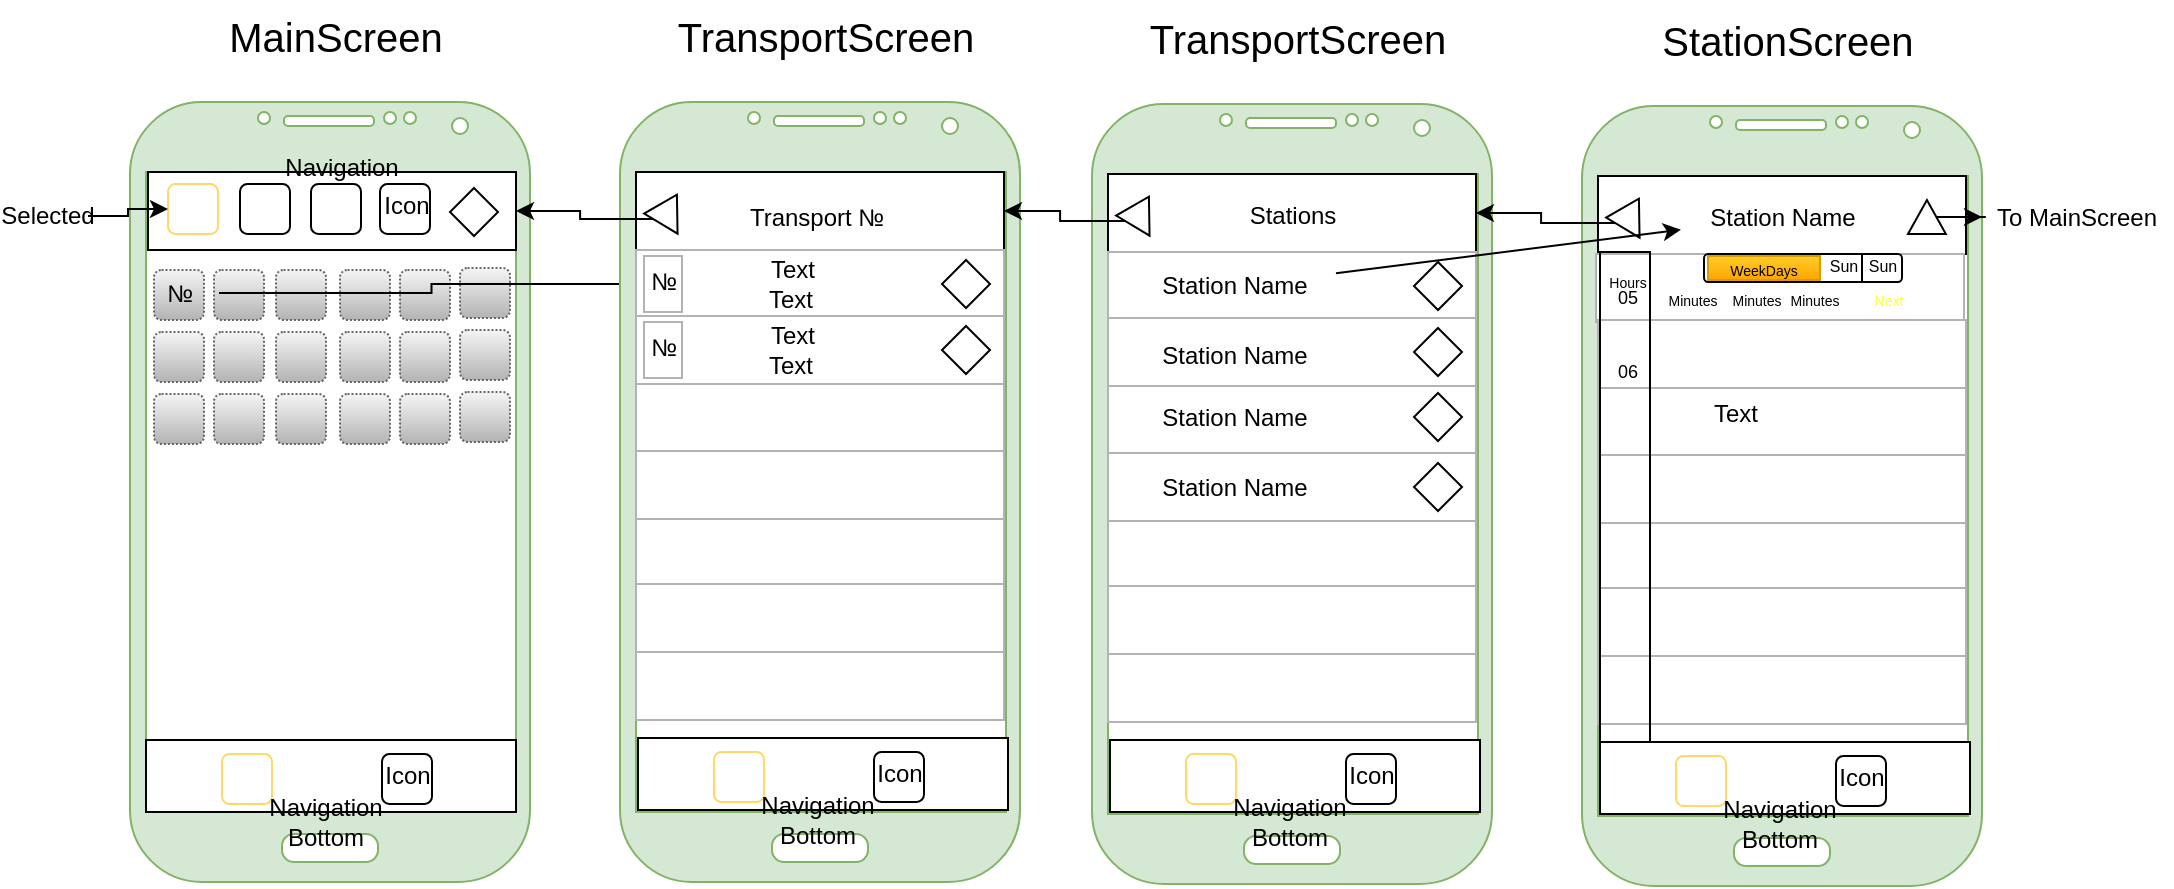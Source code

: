 <mxfile version="13.7.9" type="device"><diagram id="E5ir-mPX3QgZNceRJ-S8" name="Page-1"><mxGraphModel dx="1483" dy="829" grid="1" gridSize="1" guides="1" tooltips="1" connect="1" arrows="1" fold="1" page="1" pageScale="1" pageWidth="3300" pageHeight="4681" math="0" shadow="0"><root><mxCell id="0"/><mxCell id="1" parent="0"/><mxCell id="K2T8t5bSGBGsgU5qHJ7f-1" value="" style="verticalLabelPosition=bottom;verticalAlign=top;html=1;shadow=0;dashed=0;strokeWidth=1;shape=mxgraph.android.phone2;fillColor=#d5e8d4;strokeColor=#82b366;" vertex="1" parent="1"><mxGeometry x="105" y="94" width="200" height="390" as="geometry"/></mxCell><mxCell id="K2T8t5bSGBGsgU5qHJ7f-4" value="&lt;font style=&quot;font-size: 20px&quot;&gt;MainScreen&lt;/font&gt;" style="text;html=1;strokeColor=none;fillColor=none;align=center;verticalAlign=middle;whiteSpace=wrap;rounded=0;" vertex="1" parent="1"><mxGeometry x="128" y="43" width="160" height="36" as="geometry"/></mxCell><mxCell id="K2T8t5bSGBGsgU5qHJ7f-5" value="" style="rounded=0;whiteSpace=wrap;html=1;" vertex="1" parent="1"><mxGeometry x="114" y="129" width="184" height="39" as="geometry"/></mxCell><mxCell id="K2T8t5bSGBGsgU5qHJ7f-6" value="" style="rounded=0;whiteSpace=wrap;html=1;" vertex="1" parent="1"><mxGeometry x="113" y="413" width="185" height="36" as="geometry"/></mxCell><mxCell id="K2T8t5bSGBGsgU5qHJ7f-7" value="" style="rounded=1;whiteSpace=wrap;html=1;" vertex="1" parent="1"><mxGeometry x="160" y="135" width="25" height="25" as="geometry"/></mxCell><mxCell id="K2T8t5bSGBGsgU5qHJ7f-8" value="" style="rounded=1;whiteSpace=wrap;html=1;strokeColor=#FFD966;" vertex="1" parent="1"><mxGeometry x="124" y="135" width="25" height="25" as="geometry"/></mxCell><mxCell id="K2T8t5bSGBGsgU5qHJ7f-11" value="&lt;span style=&quot;color: rgba(0 , 0 , 0 , 0) ; font-family: monospace ; font-size: 0px&quot;&gt;%3CmxGraphModel%3E%3Croot%3E%3CmxCell%20id%3D%220%22%2F%3E%3CmxCell%20id%3D%221%22%20parent%3D%220%22%2F%3E%3CmxCell%20id%3D%222%22%20value%3D%22%22%20style%3D%22rounded%3D1%3BwhiteSpace%3Dwrap%3Bhtml%3D1%3B%22%20vertex%3D%221%22%20parent%3D%221%22%3E%3CmxGeometry%20x%3D%22393%22%20y%3D%22283%22%20width%3D%2225%22%20height%3D%2225%22%20as%3D%22geometry%22%2F%3E%3C%2FmxCell%3E%3C%2Froot%3E%3C%2FmxGraphModel%3E&lt;/span&gt;" style="rounded=1;whiteSpace=wrap;html=1;" vertex="1" parent="1"><mxGeometry x="195.5" y="135" width="25" height="25" as="geometry"/></mxCell><mxCell id="K2T8t5bSGBGsgU5qHJ7f-13" value="" style="rounded=1;whiteSpace=wrap;html=1;" vertex="1" parent="1"><mxGeometry x="230" y="135" width="25" height="25" as="geometry"/></mxCell><mxCell id="K2T8t5bSGBGsgU5qHJ7f-15" value="Navigation" style="text;html=1;strokeColor=none;fillColor=none;align=center;verticalAlign=middle;whiteSpace=wrap;rounded=0;" vertex="1" parent="1"><mxGeometry x="191" y="117" width="40" height="20" as="geometry"/></mxCell><mxCell id="K2T8t5bSGBGsgU5qHJ7f-17" value="Icon" style="text;html=1;strokeColor=none;fillColor=none;align=center;verticalAlign=middle;whiteSpace=wrap;rounded=0;" vertex="1" parent="1"><mxGeometry x="224" y="140" width="39" height="12" as="geometry"/></mxCell><mxCell id="K2T8t5bSGBGsgU5qHJ7f-20" value="" style="rounded=1;whiteSpace=wrap;html=1;strokeColor=#FFD966;" vertex="1" parent="1"><mxGeometry x="151" y="420" width="25" height="25" as="geometry"/></mxCell><mxCell id="K2T8t5bSGBGsgU5qHJ7f-21" value="" style="rounded=1;whiteSpace=wrap;html=1;" vertex="1" parent="1"><mxGeometry x="231" y="420" width="25" height="25" as="geometry"/></mxCell><mxCell id="K2T8t5bSGBGsgU5qHJ7f-22" value="Navigation Bottom" style="text;html=1;strokeColor=none;fillColor=none;align=center;verticalAlign=middle;whiteSpace=wrap;rounded=0;" vertex="1" parent="1"><mxGeometry x="183" y="444" width="40" height="20" as="geometry"/></mxCell><mxCell id="K2T8t5bSGBGsgU5qHJ7f-23" value="Icon" style="text;html=1;strokeColor=none;fillColor=none;align=center;verticalAlign=middle;whiteSpace=wrap;rounded=0;" vertex="1" parent="1"><mxGeometry x="230" y="425" width="28" height="12" as="geometry"/></mxCell><mxCell id="K2T8t5bSGBGsgU5qHJ7f-25" value="" style="rounded=1;whiteSpace=wrap;html=1;dashed=1;dashPattern=1 1;fillColor=#f5f5f5;strokeColor=#666666;gradientColor=#b3b3b3;" vertex="1" parent="1"><mxGeometry x="117" y="178" width="25" height="25" as="geometry"/></mxCell><mxCell id="K2T8t5bSGBGsgU5qHJ7f-26" value="" style="rounded=1;whiteSpace=wrap;html=1;dashed=1;dashPattern=1 1;fillColor=#f5f5f5;strokeColor=#666666;gradientColor=#b3b3b3;" vertex="1" parent="1"><mxGeometry x="147" y="178" width="25" height="25" as="geometry"/></mxCell><mxCell id="K2T8t5bSGBGsgU5qHJ7f-27" value="" style="rounded=1;whiteSpace=wrap;html=1;dashed=1;dashPattern=1 1;fillColor=#f5f5f5;strokeColor=#666666;gradientColor=#b3b3b3;" vertex="1" parent="1"><mxGeometry x="178" y="178" width="25" height="25" as="geometry"/></mxCell><mxCell id="K2T8t5bSGBGsgU5qHJ7f-28" value="" style="rounded=1;whiteSpace=wrap;html=1;dashed=1;dashPattern=1 1;fillColor=#f5f5f5;strokeColor=#666666;gradientColor=#b3b3b3;" vertex="1" parent="1"><mxGeometry x="210" y="178" width="25" height="25" as="geometry"/></mxCell><mxCell id="K2T8t5bSGBGsgU5qHJ7f-29" value="" style="rounded=1;whiteSpace=wrap;html=1;dashed=1;dashPattern=1 1;fillColor=#f5f5f5;strokeColor=#666666;gradientColor=#b3b3b3;" vertex="1" parent="1"><mxGeometry x="240" y="178" width="25" height="25" as="geometry"/></mxCell><mxCell id="K2T8t5bSGBGsgU5qHJ7f-30" value="" style="rounded=1;whiteSpace=wrap;html=1;dashed=1;dashPattern=1 1;fillColor=#f5f5f5;strokeColor=#666666;gradientColor=#b3b3b3;" vertex="1" parent="1"><mxGeometry x="270" y="177" width="25" height="25" as="geometry"/></mxCell><mxCell id="K2T8t5bSGBGsgU5qHJ7f-31" value="" style="rounded=1;whiteSpace=wrap;html=1;dashed=1;dashPattern=1 1;fillColor=#f5f5f5;strokeColor=#666666;gradientColor=#b3b3b3;" vertex="1" parent="1"><mxGeometry x="117" y="209" width="25" height="25" as="geometry"/></mxCell><mxCell id="K2T8t5bSGBGsgU5qHJ7f-32" value="" style="rounded=1;whiteSpace=wrap;html=1;dashed=1;dashPattern=1 1;fillColor=#f5f5f5;strokeColor=#666666;gradientColor=#b3b3b3;" vertex="1" parent="1"><mxGeometry x="147" y="209" width="25" height="25" as="geometry"/></mxCell><mxCell id="K2T8t5bSGBGsgU5qHJ7f-33" value="" style="rounded=1;whiteSpace=wrap;html=1;dashed=1;dashPattern=1 1;fillColor=#f5f5f5;strokeColor=#666666;gradientColor=#b3b3b3;" vertex="1" parent="1"><mxGeometry x="178" y="209" width="25" height="25" as="geometry"/></mxCell><mxCell id="K2T8t5bSGBGsgU5qHJ7f-34" value="" style="rounded=1;whiteSpace=wrap;html=1;dashed=1;dashPattern=1 1;fillColor=#f5f5f5;strokeColor=#666666;gradientColor=#b3b3b3;" vertex="1" parent="1"><mxGeometry x="210" y="209" width="25" height="25" as="geometry"/></mxCell><mxCell id="K2T8t5bSGBGsgU5qHJ7f-35" value="" style="rounded=1;whiteSpace=wrap;html=1;dashed=1;dashPattern=1 1;fillColor=#f5f5f5;strokeColor=#666666;gradientColor=#b3b3b3;" vertex="1" parent="1"><mxGeometry x="240" y="209" width="25" height="25" as="geometry"/></mxCell><mxCell id="K2T8t5bSGBGsgU5qHJ7f-36" value="" style="rounded=1;whiteSpace=wrap;html=1;dashed=1;dashPattern=1 1;fillColor=#f5f5f5;strokeColor=#666666;gradientColor=#b3b3b3;" vertex="1" parent="1"><mxGeometry x="270" y="208" width="25" height="25" as="geometry"/></mxCell><mxCell id="K2T8t5bSGBGsgU5qHJ7f-37" value="" style="rounded=1;whiteSpace=wrap;html=1;dashed=1;dashPattern=1 1;fillColor=#f5f5f5;strokeColor=#666666;gradientColor=#b3b3b3;" vertex="1" parent="1"><mxGeometry x="117" y="240" width="25" height="25" as="geometry"/></mxCell><mxCell id="K2T8t5bSGBGsgU5qHJ7f-38" value="" style="rounded=1;whiteSpace=wrap;html=1;dashed=1;dashPattern=1 1;fillColor=#f5f5f5;strokeColor=#666666;gradientColor=#b3b3b3;" vertex="1" parent="1"><mxGeometry x="147" y="240" width="25" height="25" as="geometry"/></mxCell><mxCell id="K2T8t5bSGBGsgU5qHJ7f-39" value="" style="rounded=1;whiteSpace=wrap;html=1;dashed=1;dashPattern=1 1;fillColor=#f5f5f5;strokeColor=#666666;gradientColor=#b3b3b3;" vertex="1" parent="1"><mxGeometry x="178" y="240" width="25" height="25" as="geometry"/></mxCell><mxCell id="K2T8t5bSGBGsgU5qHJ7f-40" value="" style="rounded=1;whiteSpace=wrap;html=1;dashed=1;dashPattern=1 1;fillColor=#f5f5f5;strokeColor=#666666;gradientColor=#b3b3b3;" vertex="1" parent="1"><mxGeometry x="210" y="240" width="25" height="25" as="geometry"/></mxCell><mxCell id="K2T8t5bSGBGsgU5qHJ7f-41" value="" style="rounded=1;whiteSpace=wrap;html=1;dashed=1;dashPattern=1 1;fillColor=#f5f5f5;strokeColor=#666666;gradientColor=#b3b3b3;" vertex="1" parent="1"><mxGeometry x="240" y="240" width="25" height="25" as="geometry"/></mxCell><mxCell id="K2T8t5bSGBGsgU5qHJ7f-42" value="" style="rounded=1;whiteSpace=wrap;html=1;dashed=1;dashPattern=1 1;fillColor=#f5f5f5;strokeColor=#666666;gradientColor=#b3b3b3;" vertex="1" parent="1"><mxGeometry x="270" y="239" width="25" height="25" as="geometry"/></mxCell><mxCell id="K2T8t5bSGBGsgU5qHJ7f-74" style="edgeStyle=orthogonalEdgeStyle;rounded=0;orthogonalLoop=1;jettySize=auto;html=1;exitX=1;exitY=0.5;exitDx=0;exitDy=0;" edge="1" parent="1" source="K2T8t5bSGBGsgU5qHJ7f-43" target="K2T8t5bSGBGsgU5qHJ7f-70"><mxGeometry relative="1" as="geometry"/></mxCell><mxCell id="K2T8t5bSGBGsgU5qHJ7f-43" value="№" style="text;html=1;strokeColor=none;fillColor=none;align=center;verticalAlign=middle;whiteSpace=wrap;rounded=0;dashed=1;dashPattern=1 1;" vertex="1" parent="1"><mxGeometry x="109.5" y="179.5" width="40" height="20" as="geometry"/></mxCell><mxCell id="K2T8t5bSGBGsgU5qHJ7f-45" style="edgeStyle=orthogonalEdgeStyle;rounded=0;orthogonalLoop=1;jettySize=auto;html=1;" edge="1" parent="1" source="K2T8t5bSGBGsgU5qHJ7f-44" target="K2T8t5bSGBGsgU5qHJ7f-8"><mxGeometry relative="1" as="geometry"/></mxCell><mxCell id="K2T8t5bSGBGsgU5qHJ7f-44" value="Selected" style="text;html=1;strokeColor=none;fillColor=none;align=center;verticalAlign=middle;whiteSpace=wrap;rounded=0;dashed=1;dashPattern=1 1;" vertex="1" parent="1"><mxGeometry x="44" y="141" width="40" height="20" as="geometry"/></mxCell><mxCell id="K2T8t5bSGBGsgU5qHJ7f-46" value="" style="verticalLabelPosition=bottom;verticalAlign=top;html=1;shadow=0;dashed=0;strokeWidth=1;shape=mxgraph.android.phone2;fillColor=#d5e8d4;strokeColor=#82b366;" vertex="1" parent="1"><mxGeometry x="350" y="94" width="200" height="390" as="geometry"/></mxCell><mxCell id="K2T8t5bSGBGsgU5qHJ7f-47" value="" style="rounded=0;whiteSpace=wrap;html=1;" vertex="1" parent="1"><mxGeometry x="358" y="129" width="184" height="39" as="geometry"/></mxCell><mxCell id="K2T8t5bSGBGsgU5qHJ7f-54" value="" style="rounded=0;whiteSpace=wrap;html=1;" vertex="1" parent="1"><mxGeometry x="359" y="412" width="185" height="36" as="geometry"/></mxCell><mxCell id="K2T8t5bSGBGsgU5qHJ7f-55" value="" style="rounded=1;whiteSpace=wrap;html=1;strokeColor=#FFD966;" vertex="1" parent="1"><mxGeometry x="397" y="419" width="25" height="25" as="geometry"/></mxCell><mxCell id="K2T8t5bSGBGsgU5qHJ7f-56" value="" style="rounded=1;whiteSpace=wrap;html=1;" vertex="1" parent="1"><mxGeometry x="477" y="419" width="25" height="25" as="geometry"/></mxCell><mxCell id="K2T8t5bSGBGsgU5qHJ7f-57" value="Navigation Bottom" style="text;html=1;strokeColor=none;fillColor=none;align=center;verticalAlign=middle;whiteSpace=wrap;rounded=0;" vertex="1" parent="1"><mxGeometry x="429" y="443" width="40" height="20" as="geometry"/></mxCell><mxCell id="K2T8t5bSGBGsgU5qHJ7f-58" value="Icon" style="text;html=1;strokeColor=none;fillColor=none;align=center;verticalAlign=middle;whiteSpace=wrap;rounded=0;" vertex="1" parent="1"><mxGeometry x="476" y="424" width="28" height="12" as="geometry"/></mxCell><mxCell id="K2T8t5bSGBGsgU5qHJ7f-117" style="edgeStyle=orthogonalEdgeStyle;rounded=0;orthogonalLoop=1;jettySize=auto;html=1;entryX=1;entryY=0.5;entryDx=0;entryDy=0;" edge="1" parent="1" source="K2T8t5bSGBGsgU5qHJ7f-60" target="K2T8t5bSGBGsgU5qHJ7f-5"><mxGeometry relative="1" as="geometry"/></mxCell><mxCell id="K2T8t5bSGBGsgU5qHJ7f-60" value="" style="triangle;whiteSpace=wrap;html=1;rotation=60;" vertex="1" parent="1"><mxGeometry x="366" y="143" width="17.04" height="18.93" as="geometry"/></mxCell><mxCell id="K2T8t5bSGBGsgU5qHJ7f-61" value="" style="rounded=0;whiteSpace=wrap;html=1;strokeColor=#B3B3B3;" vertex="1" parent="1"><mxGeometry x="358" y="168" width="184" height="34" as="geometry"/></mxCell><mxCell id="K2T8t5bSGBGsgU5qHJ7f-63" value="" style="rounded=0;whiteSpace=wrap;html=1;strokeColor=#B3B3B3;" vertex="1" parent="1"><mxGeometry x="358" y="202" width="184" height="34" as="geometry"/></mxCell><mxCell id="K2T8t5bSGBGsgU5qHJ7f-64" value="" style="rounded=0;whiteSpace=wrap;html=1;strokeColor=#B3B3B3;" vertex="1" parent="1"><mxGeometry x="358" y="234.5" width="184" height="34" as="geometry"/></mxCell><mxCell id="K2T8t5bSGBGsgU5qHJ7f-65" value="" style="rounded=0;whiteSpace=wrap;html=1;strokeColor=#B3B3B3;" vertex="1" parent="1"><mxGeometry x="358" y="268.5" width="184" height="34" as="geometry"/></mxCell><mxCell id="K2T8t5bSGBGsgU5qHJ7f-66" value="" style="rounded=0;whiteSpace=wrap;html=1;strokeColor=#B3B3B3;" vertex="1" parent="1"><mxGeometry x="358" y="302.5" width="184" height="34" as="geometry"/></mxCell><mxCell id="K2T8t5bSGBGsgU5qHJ7f-67" value="" style="rounded=0;whiteSpace=wrap;html=1;strokeColor=#B3B3B3;" vertex="1" parent="1"><mxGeometry x="358" y="335" width="184" height="34" as="geometry"/></mxCell><mxCell id="K2T8t5bSGBGsgU5qHJ7f-68" value="" style="rounded=0;whiteSpace=wrap;html=1;strokeColor=#B3B3B3;" vertex="1" parent="1"><mxGeometry x="358" y="369" width="184" height="34" as="geometry"/></mxCell><mxCell id="K2T8t5bSGBGsgU5qHJ7f-70" value="" style="rounded=0;whiteSpace=wrap;html=1;strokeColor=#B3B3B3;" vertex="1" parent="1"><mxGeometry x="362" y="171" width="19" height="28" as="geometry"/></mxCell><mxCell id="K2T8t5bSGBGsgU5qHJ7f-71" value="Text" style="text;html=1;strokeColor=none;fillColor=none;align=center;verticalAlign=middle;whiteSpace=wrap;rounded=0;" vertex="1" parent="1"><mxGeometry x="386" y="171" width="101" height="13" as="geometry"/></mxCell><mxCell id="K2T8t5bSGBGsgU5qHJ7f-72" value="Text" style="text;html=1;strokeColor=none;fillColor=none;align=center;verticalAlign=middle;whiteSpace=wrap;rounded=0;" vertex="1" parent="1"><mxGeometry x="385" y="186" width="101" height="13" as="geometry"/></mxCell><mxCell id="K2T8t5bSGBGsgU5qHJ7f-75" value="№" style="text;html=1;strokeColor=none;fillColor=none;align=center;verticalAlign=middle;whiteSpace=wrap;rounded=0;dashed=1;dashPattern=1 1;" vertex="1" parent="1"><mxGeometry x="351.5" y="174" width="40" height="20" as="geometry"/></mxCell><mxCell id="K2T8t5bSGBGsgU5qHJ7f-78" value="" style="rhombus;whiteSpace=wrap;html=1;" vertex="1" parent="1"><mxGeometry x="265" y="137" width="24" height="24" as="geometry"/></mxCell><mxCell id="K2T8t5bSGBGsgU5qHJ7f-79" value="" style="rhombus;whiteSpace=wrap;html=1;" vertex="1" parent="1"><mxGeometry x="511" y="173" width="24" height="24" as="geometry"/></mxCell><mxCell id="K2T8t5bSGBGsgU5qHJ7f-80" value="Transport №" style="text;html=1;strokeColor=none;fillColor=none;align=center;verticalAlign=middle;whiteSpace=wrap;rounded=0;" vertex="1" parent="1"><mxGeometry x="398" y="145" width="101" height="13" as="geometry"/></mxCell><mxCell id="K2T8t5bSGBGsgU5qHJ7f-81" value="&lt;font style=&quot;font-size: 20px&quot;&gt;TransportScreen&lt;/font&gt;" style="text;html=1;strokeColor=none;fillColor=none;align=center;verticalAlign=middle;whiteSpace=wrap;rounded=0;" vertex="1" parent="1"><mxGeometry x="373" y="43" width="160" height="36" as="geometry"/></mxCell><mxCell id="K2T8t5bSGBGsgU5qHJ7f-82" value="" style="rounded=0;whiteSpace=wrap;html=1;strokeColor=#B3B3B3;" vertex="1" parent="1"><mxGeometry x="358" y="201" width="184" height="34" as="geometry"/></mxCell><mxCell id="K2T8t5bSGBGsgU5qHJ7f-83" value="" style="rounded=0;whiteSpace=wrap;html=1;strokeColor=#B3B3B3;" vertex="1" parent="1"><mxGeometry x="362" y="204" width="19" height="28" as="geometry"/></mxCell><mxCell id="K2T8t5bSGBGsgU5qHJ7f-84" value="Text" style="text;html=1;strokeColor=none;fillColor=none;align=center;verticalAlign=middle;whiteSpace=wrap;rounded=0;" vertex="1" parent="1"><mxGeometry x="386" y="204" width="101" height="13" as="geometry"/></mxCell><mxCell id="K2T8t5bSGBGsgU5qHJ7f-85" value="Text" style="text;html=1;strokeColor=none;fillColor=none;align=center;verticalAlign=middle;whiteSpace=wrap;rounded=0;" vertex="1" parent="1"><mxGeometry x="385" y="219" width="101" height="13" as="geometry"/></mxCell><mxCell id="K2T8t5bSGBGsgU5qHJ7f-86" value="№" style="text;html=1;strokeColor=none;fillColor=none;align=center;verticalAlign=middle;whiteSpace=wrap;rounded=0;dashed=1;dashPattern=1 1;" vertex="1" parent="1"><mxGeometry x="351.5" y="207" width="40" height="20" as="geometry"/></mxCell><mxCell id="K2T8t5bSGBGsgU5qHJ7f-87" value="" style="rhombus;whiteSpace=wrap;html=1;" vertex="1" parent="1"><mxGeometry x="511" y="206" width="24" height="24" as="geometry"/></mxCell><mxCell id="K2T8t5bSGBGsgU5qHJ7f-88" value="" style="verticalLabelPosition=bottom;verticalAlign=top;html=1;shadow=0;dashed=0;strokeWidth=1;shape=mxgraph.android.phone2;fillColor=#d5e8d4;strokeColor=#82b366;" vertex="1" parent="1"><mxGeometry x="586" y="95" width="200" height="390" as="geometry"/></mxCell><mxCell id="K2T8t5bSGBGsgU5qHJ7f-89" value="" style="rounded=0;whiteSpace=wrap;html=1;" vertex="1" parent="1"><mxGeometry x="594" y="130" width="184" height="39" as="geometry"/></mxCell><mxCell id="K2T8t5bSGBGsgU5qHJ7f-90" value="" style="rounded=0;whiteSpace=wrap;html=1;" vertex="1" parent="1"><mxGeometry x="595" y="413" width="185" height="36" as="geometry"/></mxCell><mxCell id="K2T8t5bSGBGsgU5qHJ7f-91" value="" style="rounded=1;whiteSpace=wrap;html=1;strokeColor=#FFD966;" vertex="1" parent="1"><mxGeometry x="633" y="420" width="25" height="25" as="geometry"/></mxCell><mxCell id="K2T8t5bSGBGsgU5qHJ7f-92" value="" style="rounded=1;whiteSpace=wrap;html=1;" vertex="1" parent="1"><mxGeometry x="713" y="420" width="25" height="25" as="geometry"/></mxCell><mxCell id="K2T8t5bSGBGsgU5qHJ7f-93" value="Navigation Bottom" style="text;html=1;strokeColor=none;fillColor=none;align=center;verticalAlign=middle;whiteSpace=wrap;rounded=0;" vertex="1" parent="1"><mxGeometry x="665" y="444" width="40" height="20" as="geometry"/></mxCell><mxCell id="K2T8t5bSGBGsgU5qHJ7f-94" value="Icon" style="text;html=1;strokeColor=none;fillColor=none;align=center;verticalAlign=middle;whiteSpace=wrap;rounded=0;" vertex="1" parent="1"><mxGeometry x="712" y="425" width="28" height="12" as="geometry"/></mxCell><mxCell id="K2T8t5bSGBGsgU5qHJ7f-116" style="edgeStyle=orthogonalEdgeStyle;rounded=0;orthogonalLoop=1;jettySize=auto;html=1;" edge="1" parent="1" source="K2T8t5bSGBGsgU5qHJ7f-95" target="K2T8t5bSGBGsgU5qHJ7f-47"><mxGeometry relative="1" as="geometry"/></mxCell><mxCell id="K2T8t5bSGBGsgU5qHJ7f-95" value="" style="triangle;whiteSpace=wrap;html=1;rotation=60;" vertex="1" parent="1"><mxGeometry x="602" y="144" width="17.04" height="18.93" as="geometry"/></mxCell><mxCell id="K2T8t5bSGBGsgU5qHJ7f-96" value="" style="rounded=0;whiteSpace=wrap;html=1;strokeColor=#B3B3B3;" vertex="1" parent="1"><mxGeometry x="594" y="169" width="184" height="34" as="geometry"/></mxCell><mxCell id="K2T8t5bSGBGsgU5qHJ7f-97" value="" style="rounded=0;whiteSpace=wrap;html=1;strokeColor=#B3B3B3;" vertex="1" parent="1"><mxGeometry x="594" y="203" width="184" height="34" as="geometry"/></mxCell><mxCell id="K2T8t5bSGBGsgU5qHJ7f-98" value="" style="rounded=0;whiteSpace=wrap;html=1;strokeColor=#B3B3B3;" vertex="1" parent="1"><mxGeometry x="594" y="235.5" width="184" height="34" as="geometry"/></mxCell><mxCell id="K2T8t5bSGBGsgU5qHJ7f-99" value="" style="rounded=0;whiteSpace=wrap;html=1;strokeColor=#B3B3B3;" vertex="1" parent="1"><mxGeometry x="594" y="269.5" width="184" height="34" as="geometry"/></mxCell><mxCell id="K2T8t5bSGBGsgU5qHJ7f-100" value="" style="rounded=0;whiteSpace=wrap;html=1;strokeColor=#B3B3B3;" vertex="1" parent="1"><mxGeometry x="594" y="303.5" width="184" height="34" as="geometry"/></mxCell><mxCell id="K2T8t5bSGBGsgU5qHJ7f-101" value="" style="rounded=0;whiteSpace=wrap;html=1;strokeColor=#B3B3B3;" vertex="1" parent="1"><mxGeometry x="594" y="336" width="184" height="34" as="geometry"/></mxCell><mxCell id="K2T8t5bSGBGsgU5qHJ7f-102" value="" style="rounded=0;whiteSpace=wrap;html=1;strokeColor=#B3B3B3;" vertex="1" parent="1"><mxGeometry x="594" y="370" width="184" height="34" as="geometry"/></mxCell><mxCell id="K2T8t5bSGBGsgU5qHJ7f-107" value="" style="rhombus;whiteSpace=wrap;html=1;" vertex="1" parent="1"><mxGeometry x="747" y="174" width="24" height="24" as="geometry"/></mxCell><mxCell id="K2T8t5bSGBGsgU5qHJ7f-109" value="&lt;font style=&quot;font-size: 20px&quot;&gt;TransportScreen&lt;/font&gt;" style="text;html=1;strokeColor=none;fillColor=none;align=center;verticalAlign=middle;whiteSpace=wrap;rounded=0;" vertex="1" parent="1"><mxGeometry x="609" y="44" width="160" height="36" as="geometry"/></mxCell><mxCell id="K2T8t5bSGBGsgU5qHJ7f-110" value="" style="rounded=0;whiteSpace=wrap;html=1;strokeColor=#B3B3B3;" vertex="1" parent="1"><mxGeometry x="594" y="202" width="184" height="34" as="geometry"/></mxCell><mxCell id="K2T8t5bSGBGsgU5qHJ7f-113" value="Station Name" style="text;html=1;strokeColor=none;fillColor=none;align=center;verticalAlign=middle;whiteSpace=wrap;rounded=0;" vertex="1" parent="1"><mxGeometry x="607" y="179.5" width="101" height="13" as="geometry"/></mxCell><mxCell id="K2T8t5bSGBGsgU5qHJ7f-115" value="" style="rhombus;whiteSpace=wrap;html=1;" vertex="1" parent="1"><mxGeometry x="747" y="207" width="24" height="24" as="geometry"/></mxCell><mxCell id="K2T8t5bSGBGsgU5qHJ7f-118" value="Stations" style="text;html=1;strokeColor=none;fillColor=none;align=center;verticalAlign=middle;whiteSpace=wrap;rounded=0;" vertex="1" parent="1"><mxGeometry x="635.5" y="144" width="101" height="13" as="geometry"/></mxCell><mxCell id="K2T8t5bSGBGsgU5qHJ7f-119" value="Station Name" style="text;html=1;strokeColor=none;fillColor=none;align=center;verticalAlign=middle;whiteSpace=wrap;rounded=0;" vertex="1" parent="1"><mxGeometry x="607" y="214" width="101" height="13" as="geometry"/></mxCell><mxCell id="K2T8t5bSGBGsgU5qHJ7f-124" value="" style="rhombus;whiteSpace=wrap;html=1;" vertex="1" parent="1"><mxGeometry x="747" y="239.5" width="24" height="24" as="geometry"/></mxCell><mxCell id="K2T8t5bSGBGsgU5qHJ7f-125" value="Station Name" style="text;html=1;strokeColor=none;fillColor=none;align=center;verticalAlign=middle;whiteSpace=wrap;rounded=0;" vertex="1" parent="1"><mxGeometry x="607" y="245" width="101" height="13" as="geometry"/></mxCell><mxCell id="K2T8t5bSGBGsgU5qHJ7f-126" value="" style="rhombus;whiteSpace=wrap;html=1;" vertex="1" parent="1"><mxGeometry x="747" y="274.5" width="24" height="24" as="geometry"/></mxCell><mxCell id="K2T8t5bSGBGsgU5qHJ7f-127" value="Station Name" style="text;html=1;strokeColor=none;fillColor=none;align=center;verticalAlign=middle;whiteSpace=wrap;rounded=0;" vertex="1" parent="1"><mxGeometry x="607" y="280" width="101" height="13" as="geometry"/></mxCell><mxCell id="K2T8t5bSGBGsgU5qHJ7f-128" value="" style="verticalLabelPosition=bottom;verticalAlign=top;html=1;shadow=0;dashed=0;strokeWidth=1;shape=mxgraph.android.phone2;fillColor=#d5e8d4;strokeColor=#82b366;" vertex="1" parent="1"><mxGeometry x="831" y="96" width="200" height="390" as="geometry"/></mxCell><mxCell id="K2T8t5bSGBGsgU5qHJ7f-129" value="" style="rounded=0;whiteSpace=wrap;html=1;" vertex="1" parent="1"><mxGeometry x="839" y="131" width="184" height="39" as="geometry"/></mxCell><mxCell id="K2T8t5bSGBGsgU5qHJ7f-130" value="" style="rounded=0;whiteSpace=wrap;html=1;" vertex="1" parent="1"><mxGeometry x="840" y="414" width="185" height="36" as="geometry"/></mxCell><mxCell id="K2T8t5bSGBGsgU5qHJ7f-131" value="" style="rounded=1;whiteSpace=wrap;html=1;strokeColor=#FFD966;" vertex="1" parent="1"><mxGeometry x="878" y="421" width="25" height="25" as="geometry"/></mxCell><mxCell id="K2T8t5bSGBGsgU5qHJ7f-132" value="" style="rounded=1;whiteSpace=wrap;html=1;" vertex="1" parent="1"><mxGeometry x="958" y="421" width="25" height="25" as="geometry"/></mxCell><mxCell id="K2T8t5bSGBGsgU5qHJ7f-133" value="Navigation Bottom" style="text;html=1;strokeColor=none;fillColor=none;align=center;verticalAlign=middle;whiteSpace=wrap;rounded=0;" vertex="1" parent="1"><mxGeometry x="910" y="445" width="40" height="20" as="geometry"/></mxCell><mxCell id="K2T8t5bSGBGsgU5qHJ7f-134" value="Icon" style="text;html=1;strokeColor=none;fillColor=none;align=center;verticalAlign=middle;whiteSpace=wrap;rounded=0;" vertex="1" parent="1"><mxGeometry x="957" y="426" width="28" height="12" as="geometry"/></mxCell><mxCell id="K2T8t5bSGBGsgU5qHJ7f-155" style="edgeStyle=orthogonalEdgeStyle;rounded=0;orthogonalLoop=1;jettySize=auto;html=1;" edge="1" parent="1" source="K2T8t5bSGBGsgU5qHJ7f-135" target="K2T8t5bSGBGsgU5qHJ7f-89"><mxGeometry relative="1" as="geometry"/></mxCell><mxCell id="K2T8t5bSGBGsgU5qHJ7f-135" value="" style="triangle;whiteSpace=wrap;html=1;rotation=60;" vertex="1" parent="1"><mxGeometry x="847" y="145" width="17.04" height="18.93" as="geometry"/></mxCell><mxCell id="K2T8t5bSGBGsgU5qHJ7f-136" value="" style="rounded=0;whiteSpace=wrap;html=1;strokeColor=#B3B3B3;" vertex="1" parent="1"><mxGeometry x="838" y="170" width="184" height="34" as="geometry"/></mxCell><mxCell id="K2T8t5bSGBGsgU5qHJ7f-137" value="" style="rounded=0;whiteSpace=wrap;html=1;strokeColor=#B3B3B3;" vertex="1" parent="1"><mxGeometry x="839" y="204" width="184" height="34" as="geometry"/></mxCell><mxCell id="K2T8t5bSGBGsgU5qHJ7f-138" value="" style="rounded=0;whiteSpace=wrap;html=1;strokeColor=#B3B3B3;" vertex="1" parent="1"><mxGeometry x="839" y="236.5" width="184" height="34" as="geometry"/></mxCell><mxCell id="K2T8t5bSGBGsgU5qHJ7f-139" value="" style="rounded=0;whiteSpace=wrap;html=1;strokeColor=#B3B3B3;" vertex="1" parent="1"><mxGeometry x="839" y="270.5" width="184" height="34" as="geometry"/></mxCell><mxCell id="K2T8t5bSGBGsgU5qHJ7f-140" value="" style="rounded=0;whiteSpace=wrap;html=1;strokeColor=#B3B3B3;" vertex="1" parent="1"><mxGeometry x="839" y="304.5" width="184" height="34" as="geometry"/></mxCell><mxCell id="K2T8t5bSGBGsgU5qHJ7f-141" value="" style="rounded=0;whiteSpace=wrap;html=1;strokeColor=#B3B3B3;" vertex="1" parent="1"><mxGeometry x="839" y="337" width="184" height="34" as="geometry"/></mxCell><mxCell id="K2T8t5bSGBGsgU5qHJ7f-142" value="" style="rounded=0;whiteSpace=wrap;html=1;strokeColor=#B3B3B3;" vertex="1" parent="1"><mxGeometry x="839" y="371" width="184" height="34" as="geometry"/></mxCell><mxCell id="K2T8t5bSGBGsgU5qHJ7f-144" value="&lt;span style=&quot;font-size: 20px&quot;&gt;StationScreen&lt;/span&gt;" style="text;html=1;strokeColor=none;fillColor=none;align=center;verticalAlign=middle;whiteSpace=wrap;rounded=0;" vertex="1" parent="1"><mxGeometry x="854" y="45" width="160" height="36" as="geometry"/></mxCell><mxCell id="K2T8t5bSGBGsgU5qHJ7f-145" value="" style="rounded=0;whiteSpace=wrap;html=1;strokeColor=#B3B3B3;" vertex="1" parent="1"><mxGeometry x="839" y="203" width="184" height="34" as="geometry"/></mxCell><mxCell id="K2T8t5bSGBGsgU5qHJ7f-148" value="Station Name" style="text;html=1;strokeColor=none;fillColor=none;align=center;verticalAlign=middle;whiteSpace=wrap;rounded=0;" vertex="1" parent="1"><mxGeometry x="880.5" y="145" width="101" height="13" as="geometry"/></mxCell><mxCell id="K2T8t5bSGBGsgU5qHJ7f-154" value="" style="endArrow=classic;html=1;" edge="1" parent="1" source="K2T8t5bSGBGsgU5qHJ7f-113" target="K2T8t5bSGBGsgU5qHJ7f-148"><mxGeometry width="50" height="50" relative="1" as="geometry"><mxPoint x="643" y="324" as="sourcePoint"/><mxPoint x="805" y="197" as="targetPoint"/></mxGeometry></mxCell><mxCell id="K2T8t5bSGBGsgU5qHJ7f-157" value="" style="rounded=0;whiteSpace=wrap;html=1;strokeColor=#000000;fillColor=none;" vertex="1" parent="1"><mxGeometry x="840" y="169" width="25" height="245" as="geometry"/></mxCell><mxCell id="K2T8t5bSGBGsgU5qHJ7f-158" value="&lt;font style=&quot;font-size: 7px&quot;&gt;Hours&lt;/font&gt;" style="text;html=1;strokeColor=none;fillColor=none;align=center;verticalAlign=middle;whiteSpace=wrap;rounded=0;" vertex="1" parent="1"><mxGeometry x="844.75" y="179" width="17.5" height="8.5" as="geometry"/></mxCell><mxCell id="K2T8t5bSGBGsgU5qHJ7f-159" value="&lt;font style=&quot;font-size: 9px&quot;&gt;05&lt;/font&gt;" style="text;html=1;strokeColor=none;fillColor=none;align=center;verticalAlign=middle;whiteSpace=wrap;rounded=0;" vertex="1" parent="1"><mxGeometry x="844.75" y="180.5" width="17.5" height="20" as="geometry"/></mxCell><mxCell id="K2T8t5bSGBGsgU5qHJ7f-160" value="&lt;font style=&quot;font-size: 9px&quot;&gt;06&lt;/font&gt;" style="text;html=1;strokeColor=none;fillColor=none;align=center;verticalAlign=middle;whiteSpace=wrap;rounded=0;" vertex="1" parent="1"><mxGeometry x="844.75" y="218" width="17.5" height="20" as="geometry"/></mxCell><mxCell id="K2T8t5bSGBGsgU5qHJ7f-162" value="&lt;span style=&quot;font-size: 7px&quot;&gt;Minutes&lt;/span&gt;" style="text;html=1;strokeColor=none;fillColor=none;align=center;verticalAlign=middle;whiteSpace=wrap;rounded=0;" vertex="1" parent="1"><mxGeometry x="881.75" y="181.93" width="9.25" height="20" as="geometry"/></mxCell><mxCell id="K2T8t5bSGBGsgU5qHJ7f-163" value="&lt;span style=&quot;font-size: 7px&quot;&gt;Minutes&lt;/span&gt;" style="text;html=1;strokeColor=none;fillColor=none;align=center;verticalAlign=middle;whiteSpace=wrap;rounded=0;" vertex="1" parent="1"><mxGeometry x="914" y="181.93" width="9.25" height="20" as="geometry"/></mxCell><mxCell id="K2T8t5bSGBGsgU5qHJ7f-164" value="&lt;span style=&quot;font-size: 7px&quot;&gt;Minutes&lt;/span&gt;" style="text;html=1;strokeColor=none;fillColor=none;align=center;verticalAlign=middle;whiteSpace=wrap;rounded=0;" vertex="1" parent="1"><mxGeometry x="933" y="181.93" width="29" height="20" as="geometry"/></mxCell><mxCell id="K2T8t5bSGBGsgU5qHJ7f-169" value="&lt;span style=&quot;font-size: 7px&quot;&gt;&lt;font color=&quot;#ffff33&quot;&gt;Next&lt;/font&gt;&lt;/span&gt;" style="text;html=1;strokeColor=none;fillColor=none;align=center;verticalAlign=middle;whiteSpace=wrap;rounded=0;" vertex="1" parent="1"><mxGeometry x="970" y="182" width="29" height="20" as="geometry"/></mxCell><mxCell id="K2T8t5bSGBGsgU5qHJ7f-175" style="edgeStyle=orthogonalEdgeStyle;rounded=0;orthogonalLoop=1;jettySize=auto;html=1;" edge="1" parent="1" source="K2T8t5bSGBGsgU5qHJ7f-171" target="K2T8t5bSGBGsgU5qHJ7f-176"><mxGeometry relative="1" as="geometry"><mxPoint x="1051" y="151.525" as="targetPoint"/></mxGeometry></mxCell><mxCell id="K2T8t5bSGBGsgU5qHJ7f-171" value="" style="triangle;whiteSpace=wrap;html=1;rotation=-180;direction=south;" vertex="1" parent="1"><mxGeometry x="993.995" y="143.005" width="18.93" height="17.04" as="geometry"/></mxCell><mxCell id="K2T8t5bSGBGsgU5qHJ7f-176" value="To MainScreen" style="text;html=1;strokeColor=none;fillColor=none;align=center;verticalAlign=middle;whiteSpace=wrap;rounded=0;" vertex="1" parent="1"><mxGeometry x="1031" y="141.52" width="95" height="20" as="geometry"/></mxCell><mxCell id="K2T8t5bSGBGsgU5qHJ7f-177" value="Text" style="text;html=1;strokeColor=none;fillColor=none;align=center;verticalAlign=middle;whiteSpace=wrap;rounded=0;" vertex="1" parent="1"><mxGeometry x="888" y="240" width="40" height="20" as="geometry"/></mxCell><mxCell id="K2T8t5bSGBGsgU5qHJ7f-179" value="" style="rounded=1;whiteSpace=wrap;html=1;fillColor=none;" vertex="1" parent="1"><mxGeometry x="892" y="170" width="99" height="14" as="geometry"/></mxCell><mxCell id="K2T8t5bSGBGsgU5qHJ7f-186" value="" style="rounded=0;whiteSpace=wrap;html=1;strokeColor=#000000;fillColor=none;" vertex="1" parent="1"><mxGeometry x="950" y="170" width="21" height="14" as="geometry"/></mxCell><mxCell id="K2T8t5bSGBGsgU5qHJ7f-187" value="&lt;font style=&quot;font-size: 7px&quot;&gt;WeekDays&lt;/font&gt;" style="text;html=1;strokeColor=#d79b00;fillColor=#ffcd28;align=center;verticalAlign=middle;whiteSpace=wrap;rounded=0;gradientColor=#ffa500;" vertex="1" parent="1"><mxGeometry x="894" y="171" width="56" height="12" as="geometry"/></mxCell><mxCell id="K2T8t5bSGBGsgU5qHJ7f-188" value="&lt;font style=&quot;font-size: 8px&quot;&gt;Sun&lt;/font&gt;" style="text;html=1;strokeColor=none;fillColor=none;align=center;verticalAlign=middle;whiteSpace=wrap;rounded=0;" vertex="1" parent="1"><mxGeometry x="941.5" y="165" width="40" height="20" as="geometry"/></mxCell><mxCell id="K2T8t5bSGBGsgU5qHJ7f-189" value="&lt;font style=&quot;font-size: 8px&quot;&gt;Sun&lt;/font&gt;" style="text;html=1;strokeColor=none;fillColor=none;align=center;verticalAlign=middle;whiteSpace=wrap;rounded=0;" vertex="1" parent="1"><mxGeometry x="974" y="165" width="15" height="20" as="geometry"/></mxCell></root></mxGraphModel></diagram></mxfile>